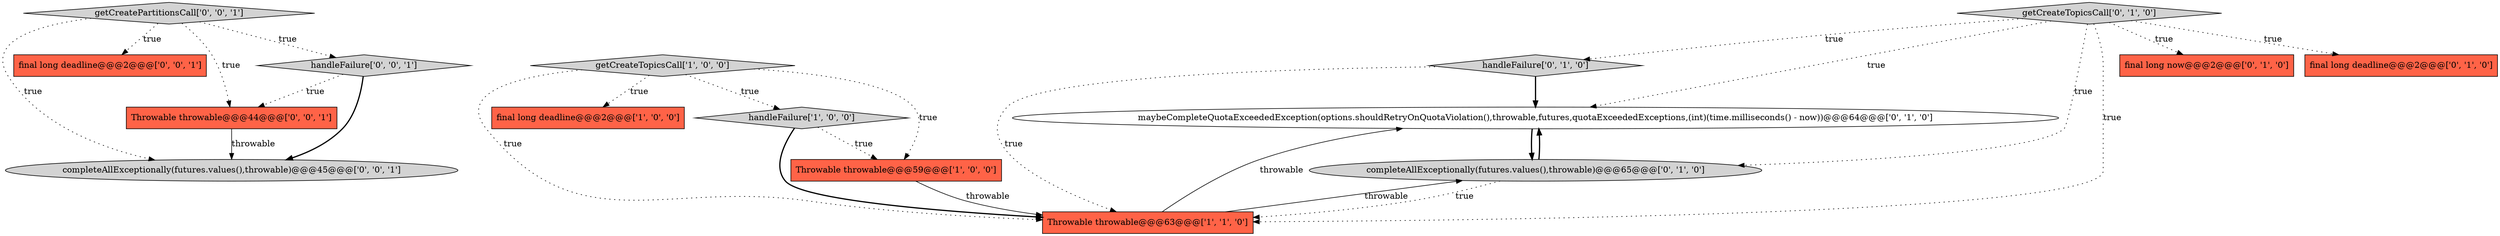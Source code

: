 digraph {
11 [style = filled, label = "Throwable throwable@@@44@@@['0', '0', '1']", fillcolor = tomato, shape = box image = "AAA0AAABBB3BBB"];
10 [style = filled, label = "handleFailure['0', '1', '0']", fillcolor = lightgray, shape = diamond image = "AAA0AAABBB2BBB"];
4 [style = filled, label = "getCreateTopicsCall['1', '0', '0']", fillcolor = lightgray, shape = diamond image = "AAA0AAABBB1BBB"];
0 [style = filled, label = "final long deadline@@@2@@@['1', '0', '0']", fillcolor = tomato, shape = box image = "AAA0AAABBB1BBB"];
3 [style = filled, label = "Throwable throwable@@@59@@@['1', '0', '0']", fillcolor = tomato, shape = box image = "AAA0AAABBB1BBB"];
8 [style = filled, label = "getCreateTopicsCall['0', '1', '0']", fillcolor = lightgray, shape = diamond image = "AAA0AAABBB2BBB"];
15 [style = filled, label = "getCreatePartitionsCall['0', '0', '1']", fillcolor = lightgray, shape = diamond image = "AAA0AAABBB3BBB"];
5 [style = filled, label = "final long now@@@2@@@['0', '1', '0']", fillcolor = tomato, shape = box image = "AAA0AAABBB2BBB"];
9 [style = filled, label = "maybeCompleteQuotaExceededException(options.shouldRetryOnQuotaViolation(),throwable,futures,quotaExceededExceptions,(int)(time.milliseconds() - now))@@@64@@@['0', '1', '0']", fillcolor = white, shape = ellipse image = "AAA0AAABBB2BBB"];
6 [style = filled, label = "completeAllExceptionally(futures.values(),throwable)@@@65@@@['0', '1', '0']", fillcolor = lightgray, shape = ellipse image = "AAA0AAABBB2BBB"];
1 [style = filled, label = "handleFailure['1', '0', '0']", fillcolor = lightgray, shape = diamond image = "AAA0AAABBB1BBB"];
13 [style = filled, label = "final long deadline@@@2@@@['0', '0', '1']", fillcolor = tomato, shape = box image = "AAA0AAABBB3BBB"];
12 [style = filled, label = "completeAllExceptionally(futures.values(),throwable)@@@45@@@['0', '0', '1']", fillcolor = lightgray, shape = ellipse image = "AAA0AAABBB3BBB"];
14 [style = filled, label = "handleFailure['0', '0', '1']", fillcolor = lightgray, shape = diamond image = "AAA0AAABBB3BBB"];
2 [style = filled, label = "Throwable throwable@@@63@@@['1', '1', '0']", fillcolor = tomato, shape = box image = "AAA0AAABBB1BBB"];
7 [style = filled, label = "final long deadline@@@2@@@['0', '1', '0']", fillcolor = tomato, shape = box image = "AAA0AAABBB2BBB"];
4->1 [style = dotted, label="true"];
8->2 [style = dotted, label="true"];
4->0 [style = dotted, label="true"];
8->7 [style = dotted, label="true"];
8->10 [style = dotted, label="true"];
15->14 [style = dotted, label="true"];
2->9 [style = solid, label="throwable"];
9->6 [style = bold, label=""];
15->13 [style = dotted, label="true"];
2->6 [style = solid, label="throwable"];
1->3 [style = dotted, label="true"];
6->2 [style = dotted, label="true"];
4->3 [style = dotted, label="true"];
8->6 [style = dotted, label="true"];
11->12 [style = solid, label="throwable"];
8->5 [style = dotted, label="true"];
10->2 [style = dotted, label="true"];
3->2 [style = solid, label="throwable"];
14->12 [style = bold, label=""];
15->11 [style = dotted, label="true"];
15->12 [style = dotted, label="true"];
14->11 [style = dotted, label="true"];
1->2 [style = bold, label=""];
10->9 [style = bold, label=""];
8->9 [style = dotted, label="true"];
6->9 [style = bold, label=""];
4->2 [style = dotted, label="true"];
}
